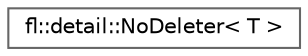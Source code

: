 digraph "Graphical Class Hierarchy"
{
 // INTERACTIVE_SVG=YES
 // LATEX_PDF_SIZE
  bgcolor="transparent";
  edge [fontname=Helvetica,fontsize=10,labelfontname=Helvetica,labelfontsize=10];
  node [fontname=Helvetica,fontsize=10,shape=box,height=0.2,width=0.4];
  rankdir="LR";
  Node0 [id="Node000000",label="fl::detail::NoDeleter\< T \>",height=0.2,width=0.4,color="grey40", fillcolor="white", style="filled",URL="$db/dfa/structfl_1_1detail_1_1_no_deleter.html",tooltip=" "];
}
